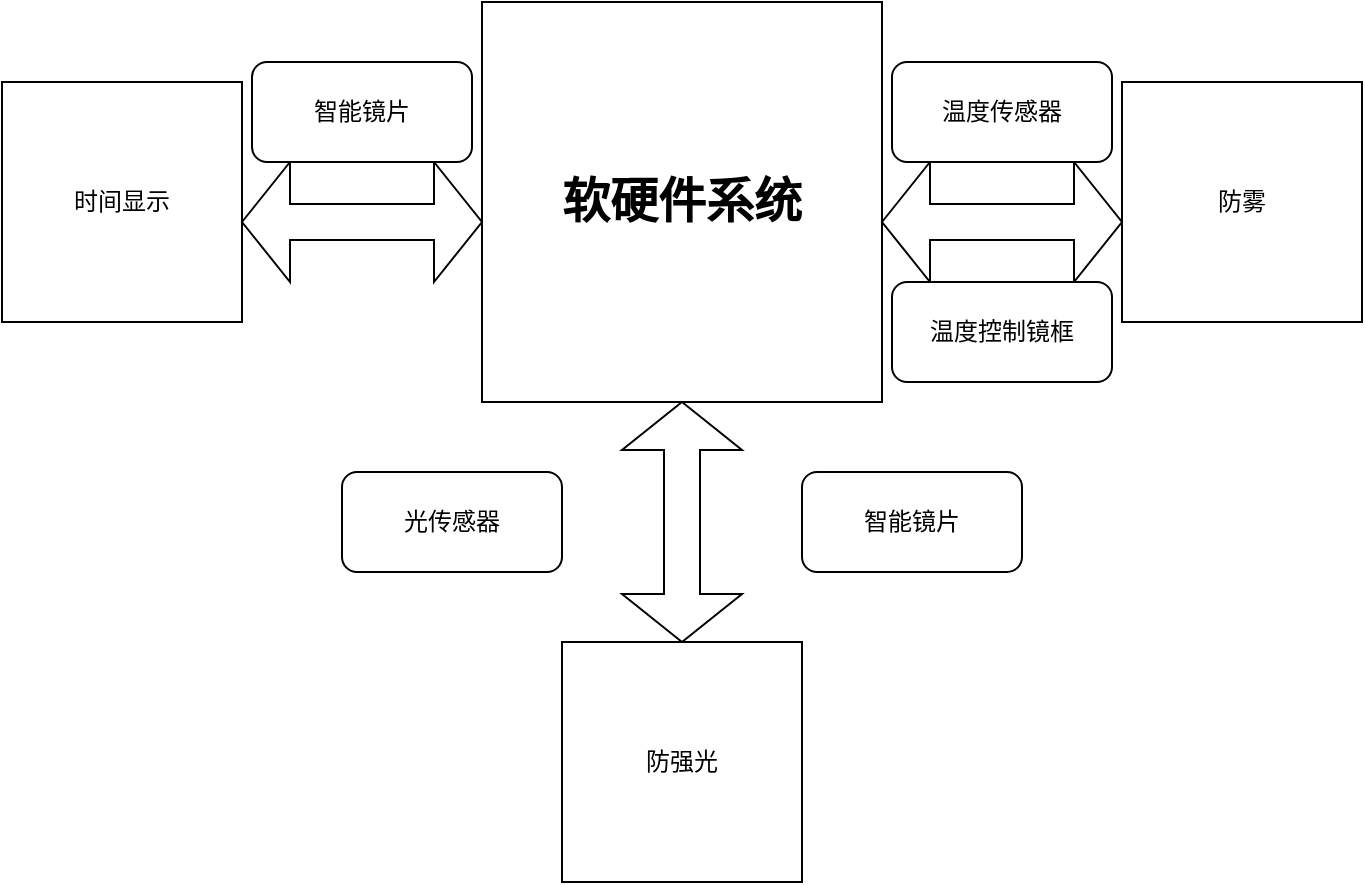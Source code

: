 <mxfile version="21.7.5" type="device">
  <diagram name="Page-1" id="F2-cdWxEglG9kZVOg9OO">
    <mxGraphModel dx="1114" dy="699" grid="1" gridSize="10" guides="1" tooltips="1" connect="1" arrows="1" fold="1" page="1" pageScale="1" pageWidth="850" pageHeight="1100" math="0" shadow="0">
      <root>
        <mxCell id="0" />
        <mxCell id="1" parent="0" />
        <mxCell id="seNRyz7nqzE0H_v_xSvr-1" value="&lt;h1&gt;软硬件系统&lt;/h1&gt;" style="whiteSpace=wrap;html=1;aspect=fixed;" vertex="1" parent="1">
          <mxGeometry x="280" y="480" width="200" height="200" as="geometry" />
        </mxCell>
        <mxCell id="seNRyz7nqzE0H_v_xSvr-2" value="时间显示" style="whiteSpace=wrap;html=1;aspect=fixed;" vertex="1" parent="1">
          <mxGeometry x="40" y="520" width="120" height="120" as="geometry" />
        </mxCell>
        <mxCell id="seNRyz7nqzE0H_v_xSvr-3" value="防强光" style="whiteSpace=wrap;html=1;aspect=fixed;" vertex="1" parent="1">
          <mxGeometry x="320" y="800" width="120" height="120" as="geometry" />
        </mxCell>
        <mxCell id="seNRyz7nqzE0H_v_xSvr-4" value="防雾" style="whiteSpace=wrap;html=1;aspect=fixed;" vertex="1" parent="1">
          <mxGeometry x="600" y="520" width="120" height="120" as="geometry" />
        </mxCell>
        <mxCell id="seNRyz7nqzE0H_v_xSvr-8" value="" style="shape=doubleArrow;whiteSpace=wrap;html=1;" vertex="1" parent="1">
          <mxGeometry x="160" y="560" width="120" height="60" as="geometry" />
        </mxCell>
        <mxCell id="seNRyz7nqzE0H_v_xSvr-10" value="" style="shape=doubleArrow;whiteSpace=wrap;html=1;rotation=90;" vertex="1" parent="1">
          <mxGeometry x="320" y="710" width="120" height="60" as="geometry" />
        </mxCell>
        <mxCell id="seNRyz7nqzE0H_v_xSvr-11" value="" style="shape=doubleArrow;whiteSpace=wrap;html=1;" vertex="1" parent="1">
          <mxGeometry x="480" y="560" width="120" height="60" as="geometry" />
        </mxCell>
        <mxCell id="seNRyz7nqzE0H_v_xSvr-12" value="智能镜片" style="rounded=1;whiteSpace=wrap;html=1;" vertex="1" parent="1">
          <mxGeometry x="165" y="510" width="110" height="50" as="geometry" />
        </mxCell>
        <mxCell id="seNRyz7nqzE0H_v_xSvr-13" value="智能镜片" style="rounded=1;whiteSpace=wrap;html=1;" vertex="1" parent="1">
          <mxGeometry x="440" y="715" width="110" height="50" as="geometry" />
        </mxCell>
        <mxCell id="seNRyz7nqzE0H_v_xSvr-14" value="温度传感器" style="rounded=1;whiteSpace=wrap;html=1;" vertex="1" parent="1">
          <mxGeometry x="485" y="510" width="110" height="50" as="geometry" />
        </mxCell>
        <mxCell id="seNRyz7nqzE0H_v_xSvr-15" value="光传感器" style="rounded=1;whiteSpace=wrap;html=1;" vertex="1" parent="1">
          <mxGeometry x="210" y="715" width="110" height="50" as="geometry" />
        </mxCell>
        <mxCell id="seNRyz7nqzE0H_v_xSvr-16" value="温度控制镜框" style="rounded=1;whiteSpace=wrap;html=1;" vertex="1" parent="1">
          <mxGeometry x="485" y="620" width="110" height="50" as="geometry" />
        </mxCell>
      </root>
    </mxGraphModel>
  </diagram>
</mxfile>
